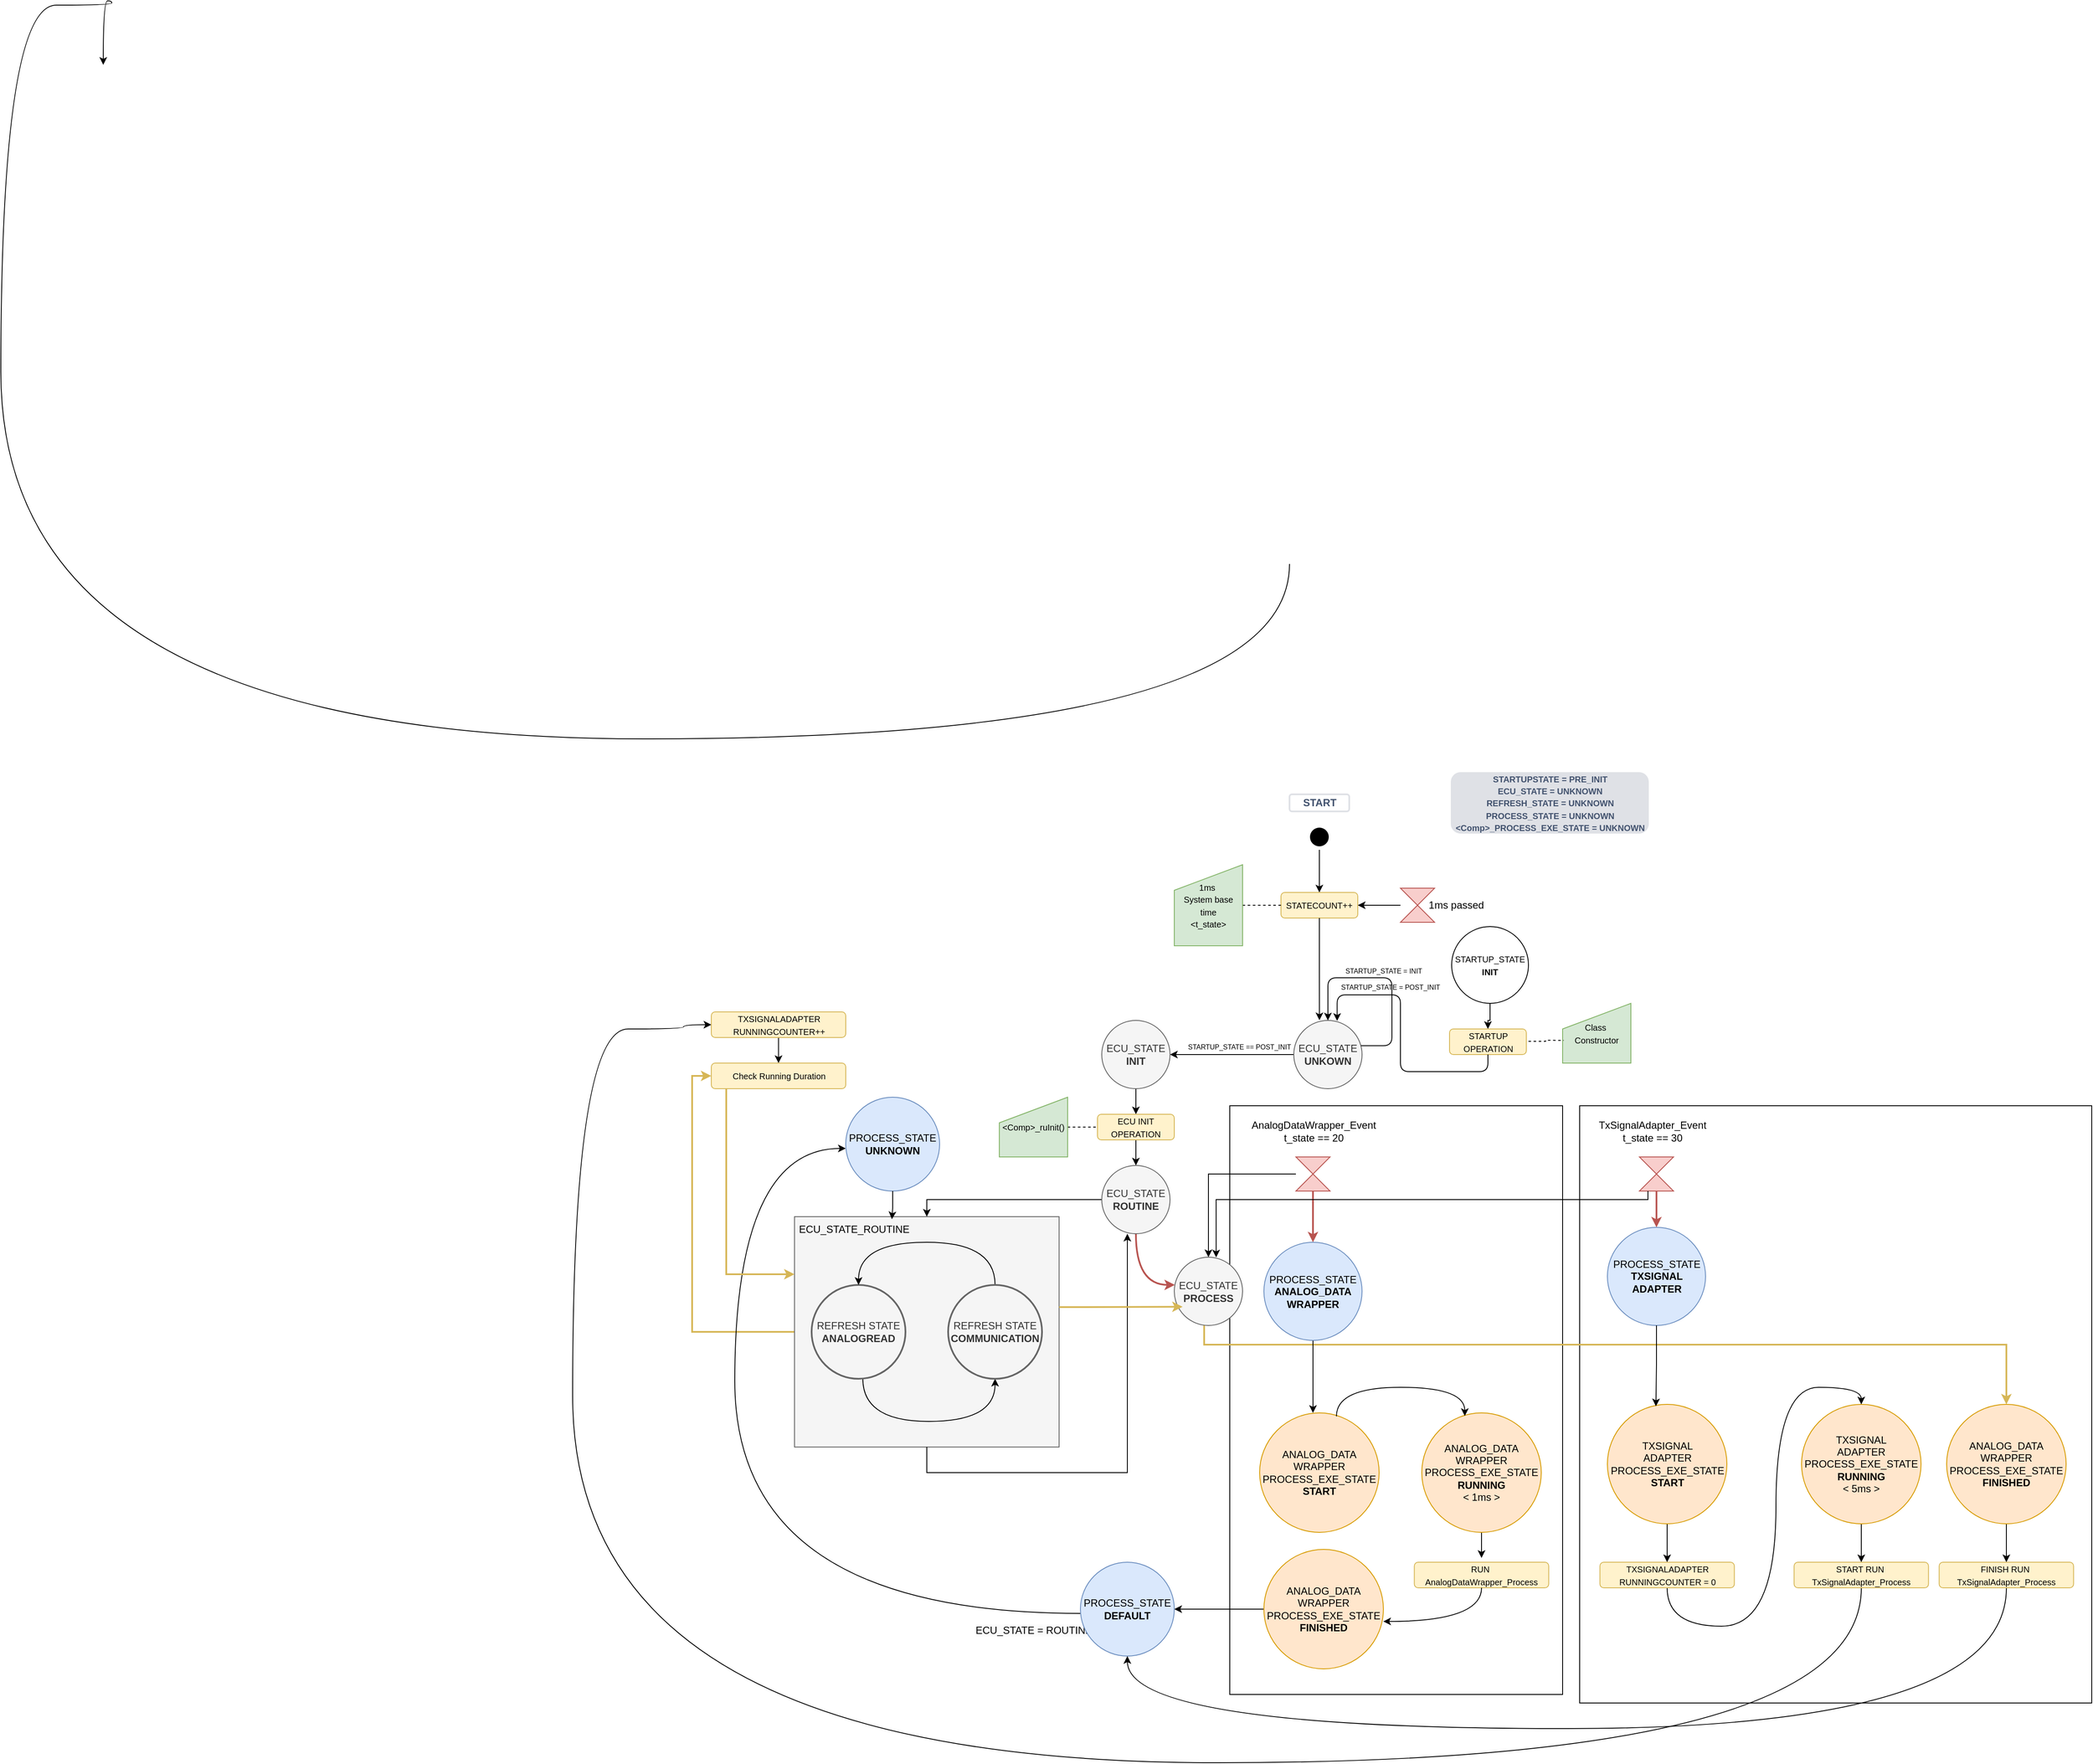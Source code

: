 <mxfile version="26.0.1">
  <diagram name="Page-1" id="58cdce13-f638-feb5-8d6f-7d28b1aa9fa0">
    <mxGraphModel dx="1437" dy="377" grid="1" gridSize="10" guides="1" tooltips="1" connect="1" arrows="1" fold="1" page="1" pageScale="1" pageWidth="1100" pageHeight="850" background="none" math="0" shadow="0">
      <root>
        <mxCell id="0" />
        <mxCell id="1" parent="0" />
        <mxCell id="cggwzekwp-H6lg9BNHcB-132" style="edgeStyle=orthogonalEdgeStyle;rounded=0;orthogonalLoop=1;jettySize=auto;html=1;curved=1;entryX=0;entryY=0.5;entryDx=0;entryDy=0;" parent="1" target="cggwzekwp-H6lg9BNHcB-134" edge="1">
          <mxGeometry relative="1" as="geometry">
            <mxPoint x="-510" y="180" as="targetPoint" />
            <Array as="points">
              <mxPoint x="880" y="970" />
              <mxPoint x="-630" y="970" />
              <mxPoint x="-630" y="110" />
              <mxPoint x="-500" y="110" />
              <mxPoint x="-500" y="105" />
            </Array>
            <mxPoint x="880" y="765" as="sourcePoint" />
          </mxGeometry>
        </mxCell>
        <mxCell id="P8Tkj7V5pEzn8IZNAXqs-1" value="" style="rounded=0;whiteSpace=wrap;html=1;" vertex="1" parent="1">
          <mxGeometry x="1220" y="1400" width="600" height="700" as="geometry" />
        </mxCell>
        <mxCell id="P8Tkj7V5pEzn8IZNAXqs-2" value="" style="rounded=0;whiteSpace=wrap;html=1;" vertex="1" parent="1">
          <mxGeometry x="810" y="1400" width="390" height="690" as="geometry" />
        </mxCell>
        <mxCell id="P8Tkj7V5pEzn8IZNAXqs-3" style="edgeStyle=orthogonalEdgeStyle;rounded=0;orthogonalLoop=1;jettySize=auto;html=1;entryX=0;entryY=0.5;entryDx=0;entryDy=0;fillColor=#fff2cc;strokeColor=#d6b656;strokeWidth=2;" edge="1" parent="1" source="P8Tkj7V5pEzn8IZNAXqs-4" target="P8Tkj7V5pEzn8IZNAXqs-85">
          <mxGeometry relative="1" as="geometry">
            <Array as="points">
              <mxPoint x="180" y="1665" />
              <mxPoint x="180" y="1365" />
            </Array>
          </mxGeometry>
        </mxCell>
        <mxCell id="P8Tkj7V5pEzn8IZNAXqs-4" value="" style="rounded=0;whiteSpace=wrap;html=1;fillColor=#f5f5f5;fontColor=#333333;strokeColor=#666666;" vertex="1" parent="1">
          <mxGeometry x="300" y="1530" width="310" height="270" as="geometry" />
        </mxCell>
        <mxCell id="P8Tkj7V5pEzn8IZNAXqs-5" style="edgeStyle=orthogonalEdgeStyle;rounded=0;orthogonalLoop=1;jettySize=auto;html=1;entryX=0.5;entryY=0;entryDx=0;entryDy=0;" edge="1" parent="1" source="P8Tkj7V5pEzn8IZNAXqs-6" target="P8Tkj7V5pEzn8IZNAXqs-31">
          <mxGeometry relative="1" as="geometry" />
        </mxCell>
        <mxCell id="P8Tkj7V5pEzn8IZNAXqs-6" value="" style="ellipse;html=1;shape=startState;fillColor=#000000;strokeColor=none;" vertex="1" parent="1">
          <mxGeometry x="900" y="1070" width="30" height="30" as="geometry" />
        </mxCell>
        <mxCell id="P8Tkj7V5pEzn8IZNAXqs-7" value="START" style="dashed=0;html=1;rounded=1;strokeColor=#DFE1E6;fontSize=12;align=center;fontStyle=1;strokeWidth=2;fontColor=#42526E" vertex="1" parent="1">
          <mxGeometry x="880" y="1035" width="70" height="20" as="geometry" />
        </mxCell>
        <mxCell id="P8Tkj7V5pEzn8IZNAXqs-8" value="&lt;font style=&quot;font-size: 10px;&quot;&gt;STARTUPSTATE = PRE_INIT&lt;/font&gt;&lt;div&gt;&lt;font style=&quot;font-size: 10px;&quot;&gt;ECU_STATE = UNKNOWN&lt;/font&gt;&lt;/div&gt;&lt;div&gt;&lt;font style=&quot;font-size: 10px;&quot;&gt;REFRESH_STATE = UNKNOWN&lt;/font&gt;&lt;/div&gt;&lt;div&gt;&lt;font style=&quot;font-size: 10px;&quot;&gt;PROCESS_STATE = UNKNOWN&lt;/font&gt;&lt;/div&gt;&lt;div&gt;&lt;font style=&quot;font-size: 10px;&quot;&gt;&amp;lt;Comp&amp;gt;_PROCESS_EXE_STATE = UNKNOWN&lt;/font&gt;&lt;/div&gt;" style="dashed=0;html=1;rounded=1;fillColor=#DFE1E6;strokeColor=#DFE1E6;fontSize=12;align=center;fontStyle=1;strokeWidth=2;fontColor=#42526E" vertex="1" parent="1">
          <mxGeometry x="1070" y="1010" width="230" height="70" as="geometry" />
        </mxCell>
        <mxCell id="P8Tkj7V5pEzn8IZNAXqs-9" style="edgeStyle=orthogonalEdgeStyle;rounded=0;orthogonalLoop=1;jettySize=auto;html=1;" edge="1" parent="1" source="P8Tkj7V5pEzn8IZNAXqs-12" target="P8Tkj7V5pEzn8IZNAXqs-14">
          <mxGeometry relative="1" as="geometry">
            <Array as="points">
              <mxPoint x="870" y="1340" />
              <mxPoint x="870" y="1340" />
            </Array>
          </mxGeometry>
        </mxCell>
        <mxCell id="P8Tkj7V5pEzn8IZNAXqs-10" value="&lt;span style=&quot;color: rgba(0, 0, 0, 0); font-family: monospace; font-size: 0px; text-align: start; background-color: rgb(251, 251, 251);&quot;&gt;%3CmxGraphModel%3E%3Croot%3E%3CmxCell%20id%3D%220%22%2F%3E%3CmxCell%20id%3D%221%22%20parent%3D%220%22%2F%3E%3CmxCell%20id%3D%222%22%20value%3D%22%26lt%3Bfont%20style%3D%26quot%3Bfont-size%3A%208px%3B%26quot%3B%26gt%3BSTARTUP_STATE%20%3D%20POST_INIT%26lt%3B%2Ffont%26gt%3B%22%20style%3D%22edgeLabel%3Bhtml%3D1%3Balign%3Dcenter%3BverticalAlign%3Dmiddle%3Bresizable%3D0%3Bpoints%3D%5B%5D%3B%22%20vertex%3D%221%22%20connectable%3D%220%22%20parent%3D%221%22%3E%3CmxGeometry%20x%3D%22330%22%20y%3D%2260.571%22%20as%3D%22geometry%22%2F%3E%3C%2FmxCell%3E%3C%2Froot%3E%3C%2FmxGraphModel%3E&lt;/span&gt;" style="edgeLabel;html=1;align=center;verticalAlign=middle;resizable=0;points=[];" vertex="1" connectable="0" parent="P8Tkj7V5pEzn8IZNAXqs-9">
          <mxGeometry x="-0.16" y="-1" relative="1" as="geometry">
            <mxPoint as="offset" />
          </mxGeometry>
        </mxCell>
        <mxCell id="P8Tkj7V5pEzn8IZNAXqs-11" value="&lt;span style=&quot;font-size: 8px;&quot;&gt;STARTUP_STATE == POST_INIT&lt;/span&gt;" style="edgeLabel;html=1;align=center;verticalAlign=middle;resizable=0;points=[];" vertex="1" connectable="0" parent="P8Tkj7V5pEzn8IZNAXqs-9">
          <mxGeometry x="-0.342" relative="1" as="geometry">
            <mxPoint x="-17" y="-10" as="offset" />
          </mxGeometry>
        </mxCell>
        <mxCell id="P8Tkj7V5pEzn8IZNAXqs-12" value="ECU_STATE&lt;div&gt;&lt;b&gt;UNKOWN&lt;/b&gt;&lt;/div&gt;" style="ellipse;whiteSpace=wrap;html=1;aspect=fixed;fillColor=#f5f5f5;fontColor=#333333;strokeColor=#666666;" vertex="1" parent="1">
          <mxGeometry x="885" y="1300" width="80" height="80" as="geometry" />
        </mxCell>
        <mxCell id="P8Tkj7V5pEzn8IZNAXqs-13" style="edgeStyle=orthogonalEdgeStyle;rounded=0;orthogonalLoop=1;jettySize=auto;html=1;entryX=0.5;entryY=0;entryDx=0;entryDy=0;" edge="1" parent="1" source="P8Tkj7V5pEzn8IZNAXqs-14" target="P8Tkj7V5pEzn8IZNAXqs-19">
          <mxGeometry relative="1" as="geometry" />
        </mxCell>
        <mxCell id="P8Tkj7V5pEzn8IZNAXqs-14" value="ECU_STATE&lt;div&gt;&lt;b&gt;INIT&lt;/b&gt;&lt;/div&gt;" style="ellipse;whiteSpace=wrap;html=1;aspect=fixed;fillColor=#f5f5f5;fontColor=#333333;strokeColor=#666666;" vertex="1" parent="1">
          <mxGeometry x="660" y="1300" width="80" height="80" as="geometry" />
        </mxCell>
        <mxCell id="P8Tkj7V5pEzn8IZNAXqs-15" style="edgeStyle=orthogonalEdgeStyle;rounded=0;orthogonalLoop=1;jettySize=auto;html=1;entryX=0.5;entryY=0;entryDx=0;entryDy=0;" edge="1" parent="1" source="P8Tkj7V5pEzn8IZNAXqs-16" target="P8Tkj7V5pEzn8IZNAXqs-17">
          <mxGeometry relative="1" as="geometry" />
        </mxCell>
        <mxCell id="P8Tkj7V5pEzn8IZNAXqs-16" value="&lt;font style=&quot;font-size: 10px;&quot;&gt;STARTUP_STATE&lt;/font&gt;&lt;div&gt;&lt;font style=&quot;font-size: 10px;&quot;&gt;&lt;b&gt;INIT&lt;/b&gt;&lt;/font&gt;&lt;/div&gt;" style="ellipse;whiteSpace=wrap;html=1;aspect=fixed;" vertex="1" parent="1">
          <mxGeometry x="1070" y="1190" width="90" height="90" as="geometry" />
        </mxCell>
        <mxCell id="P8Tkj7V5pEzn8IZNAXqs-17" value="&lt;font style=&quot;font-size: 10px;&quot;&gt;STARTUP OPERATION&lt;/font&gt;" style="rounded=1;whiteSpace=wrap;html=1;fillColor=#fff2cc;strokeColor=#d6b656;" vertex="1" parent="1">
          <mxGeometry x="1067.5" y="1310" width="90" height="30" as="geometry" />
        </mxCell>
        <mxCell id="P8Tkj7V5pEzn8IZNAXqs-18" style="edgeStyle=orthogonalEdgeStyle;rounded=0;orthogonalLoop=1;jettySize=auto;html=1;entryX=0.5;entryY=0;entryDx=0;entryDy=0;" edge="1" parent="1" source="P8Tkj7V5pEzn8IZNAXqs-19" target="P8Tkj7V5pEzn8IZNAXqs-26">
          <mxGeometry relative="1" as="geometry" />
        </mxCell>
        <mxCell id="P8Tkj7V5pEzn8IZNAXqs-19" value="&lt;font style=&quot;font-size: 10px;&quot;&gt;ECU INIT&lt;/font&gt;&lt;div&gt;&lt;font style=&quot;font-size: 10px;&quot;&gt;OPERATION&lt;/font&gt;&lt;/div&gt;" style="rounded=1;whiteSpace=wrap;html=1;fillColor=#fff2cc;strokeColor=#d6b656;" vertex="1" parent="1">
          <mxGeometry x="655" y="1410" width="90" height="30" as="geometry" />
        </mxCell>
        <mxCell id="P8Tkj7V5pEzn8IZNAXqs-20" style="edgeStyle=orthogonalEdgeStyle;rounded=1;orthogonalLoop=1;jettySize=auto;html=1;entryX=0.635;entryY=0.007;entryDx=0;entryDy=0;entryPerimeter=0;curved=0;" edge="1" parent="1" source="P8Tkj7V5pEzn8IZNAXqs-17" target="P8Tkj7V5pEzn8IZNAXqs-12">
          <mxGeometry relative="1" as="geometry">
            <Array as="points">
              <mxPoint x="1112" y="1360" />
              <mxPoint x="1010" y="1360" />
              <mxPoint x="1010" y="1270" />
              <mxPoint x="936" y="1270" />
            </Array>
          </mxGeometry>
        </mxCell>
        <mxCell id="P8Tkj7V5pEzn8IZNAXqs-21" value="&lt;font style=&quot;font-size: 8px;&quot;&gt;STARTUP_STATE = POST_INIT&lt;/font&gt;" style="edgeLabel;html=1;align=center;verticalAlign=middle;resizable=0;points=[];" vertex="1" connectable="0" parent="P8Tkj7V5pEzn8IZNAXqs-20">
          <mxGeometry x="-0.54" y="-2" relative="1" as="geometry">
            <mxPoint x="-62" y="-98" as="offset" />
          </mxGeometry>
        </mxCell>
        <mxCell id="P8Tkj7V5pEzn8IZNAXqs-22" style="edgeStyle=orthogonalEdgeStyle;rounded=1;orthogonalLoop=1;jettySize=auto;html=1;curved=0;exitX=0.985;exitY=0.37;exitDx=0;exitDy=0;exitPerimeter=0;entryX=0.5;entryY=0;entryDx=0;entryDy=0;" edge="1" parent="1" source="P8Tkj7V5pEzn8IZNAXqs-12" target="P8Tkj7V5pEzn8IZNAXqs-12">
          <mxGeometry relative="1" as="geometry">
            <Array as="points">
              <mxPoint x="1000" y="1330" />
              <mxPoint x="1000" y="1250" />
              <mxPoint x="925" y="1250" />
            </Array>
          </mxGeometry>
        </mxCell>
        <mxCell id="P8Tkj7V5pEzn8IZNAXqs-23" value="&lt;font style=&quot;font-size: 8px;&quot;&gt;STARTUP_STATE = INIT&lt;/font&gt;" style="edgeLabel;html=1;align=center;verticalAlign=middle;resizable=0;points=[];" vertex="1" connectable="0" parent="P8Tkj7V5pEzn8IZNAXqs-22">
          <mxGeometry x="-0.251" y="2" relative="1" as="geometry">
            <mxPoint x="-8" y="-35" as="offset" />
          </mxGeometry>
        </mxCell>
        <mxCell id="P8Tkj7V5pEzn8IZNAXqs-24" style="edgeStyle=orthogonalEdgeStyle;rounded=0;orthogonalLoop=1;jettySize=auto;html=1;curved=1;fillColor=#f8cecc;strokeColor=#b85450;strokeWidth=2;" edge="1" parent="1" source="P8Tkj7V5pEzn8IZNAXqs-26" target="P8Tkj7V5pEzn8IZNAXqs-43">
          <mxGeometry relative="1" as="geometry">
            <Array as="points">
              <mxPoint x="700" y="1610" />
            </Array>
          </mxGeometry>
        </mxCell>
        <mxCell id="P8Tkj7V5pEzn8IZNAXqs-25" style="edgeStyle=orthogonalEdgeStyle;rounded=0;orthogonalLoop=1;jettySize=auto;html=1;entryX=0.5;entryY=0;entryDx=0;entryDy=0;" edge="1" parent="1" source="P8Tkj7V5pEzn8IZNAXqs-26" target="P8Tkj7V5pEzn8IZNAXqs-4">
          <mxGeometry relative="1" as="geometry" />
        </mxCell>
        <mxCell id="P8Tkj7V5pEzn8IZNAXqs-26" value="ECU_STATE&lt;div&gt;&lt;b&gt;ROUTINE&lt;/b&gt;&lt;/div&gt;" style="ellipse;whiteSpace=wrap;html=1;aspect=fixed;fillColor=#f5f5f5;fontColor=#333333;strokeColor=#666666;" vertex="1" parent="1">
          <mxGeometry x="660" y="1470" width="80" height="80" as="geometry" />
        </mxCell>
        <mxCell id="P8Tkj7V5pEzn8IZNAXqs-27" value="&lt;font style=&quot;font-size: 10px;&quot;&gt;Class&amp;nbsp;&lt;/font&gt;&lt;div&gt;&lt;font style=&quot;font-size: 10px;&quot;&gt;Constructor&lt;/font&gt;&lt;/div&gt;" style="shape=manualInput;whiteSpace=wrap;html=1;fillColor=#d5e8d4;strokeColor=#82b366;" vertex="1" parent="1">
          <mxGeometry x="1200" y="1280" width="80" height="70" as="geometry" />
        </mxCell>
        <mxCell id="P8Tkj7V5pEzn8IZNAXqs-28" style="edgeStyle=orthogonalEdgeStyle;rounded=0;orthogonalLoop=1;jettySize=auto;html=1;entryX=0.016;entryY=0.619;entryDx=0;entryDy=0;entryPerimeter=0;dashed=1;endArrow=none;endFill=0;" edge="1" parent="1" target="P8Tkj7V5pEzn8IZNAXqs-27">
          <mxGeometry relative="1" as="geometry">
            <mxPoint x="1160" y="1324.474" as="sourcePoint" />
            <mxPoint x="1190.24" y="1324.5" as="targetPoint" />
            <Array as="points">
              <mxPoint x="1180" y="1325" />
              <mxPoint x="1180" y="1323" />
            </Array>
          </mxGeometry>
        </mxCell>
        <mxCell id="P8Tkj7V5pEzn8IZNAXqs-29" style="edgeStyle=orthogonalEdgeStyle;rounded=0;orthogonalLoop=1;jettySize=auto;html=1;entryX=0;entryY=0.5;entryDx=0;entryDy=0;dashed=1;endArrow=none;endFill=0;" edge="1" parent="1" source="P8Tkj7V5pEzn8IZNAXqs-30" target="P8Tkj7V5pEzn8IZNAXqs-19">
          <mxGeometry relative="1" as="geometry">
            <Array as="points">
              <mxPoint x="640" y="1425" />
              <mxPoint x="640" y="1425" />
            </Array>
          </mxGeometry>
        </mxCell>
        <mxCell id="P8Tkj7V5pEzn8IZNAXqs-30" value="&lt;span style=&quot;font-size: 10px;&quot;&gt;&amp;lt;Comp&amp;gt;_ruInit()&lt;/span&gt;" style="shape=manualInput;whiteSpace=wrap;html=1;fillColor=#d5e8d4;strokeColor=#82b366;" vertex="1" parent="1">
          <mxGeometry x="540" y="1390" width="80" height="70" as="geometry" />
        </mxCell>
        <mxCell id="P8Tkj7V5pEzn8IZNAXqs-31" value="&lt;span style=&quot;font-size: 10px;&quot;&gt;STATECOUNT++&lt;/span&gt;" style="rounded=1;whiteSpace=wrap;html=1;fillColor=#fff2cc;strokeColor=#d6b656;" vertex="1" parent="1">
          <mxGeometry x="870" y="1150" width="90" height="30" as="geometry" />
        </mxCell>
        <mxCell id="P8Tkj7V5pEzn8IZNAXqs-32" style="edgeStyle=orthogonalEdgeStyle;rounded=0;orthogonalLoop=1;jettySize=auto;html=1;entryX=0.376;entryY=-0.003;entryDx=0;entryDy=0;entryPerimeter=0;" edge="1" parent="1" source="P8Tkj7V5pEzn8IZNAXqs-31" target="P8Tkj7V5pEzn8IZNAXqs-12">
          <mxGeometry relative="1" as="geometry" />
        </mxCell>
        <mxCell id="P8Tkj7V5pEzn8IZNAXqs-33" style="edgeStyle=orthogonalEdgeStyle;rounded=0;orthogonalLoop=1;jettySize=auto;html=1;entryX=0;entryY=0.5;entryDx=0;entryDy=0;endArrow=none;endFill=0;dashed=1;" edge="1" parent="1" source="P8Tkj7V5pEzn8IZNAXqs-34" target="P8Tkj7V5pEzn8IZNAXqs-31">
          <mxGeometry relative="1" as="geometry" />
        </mxCell>
        <mxCell id="P8Tkj7V5pEzn8IZNAXqs-34" value="&lt;span style=&quot;font-size: 10px;&quot;&gt;1ms&amp;nbsp;&lt;/span&gt;&lt;div&gt;&lt;span style=&quot;font-size: 10px;&quot;&gt;System base&lt;/span&gt;&lt;/div&gt;&lt;div&gt;&lt;span style=&quot;font-size: 10px;&quot;&gt;time&lt;br&gt;&amp;lt;t_state&amp;gt;&lt;/span&gt;&lt;/div&gt;" style="shape=manualInput;whiteSpace=wrap;html=1;fillColor=#d5e8d4;strokeColor=#82b366;" vertex="1" parent="1">
          <mxGeometry x="745" y="1117.5" width="80" height="95" as="geometry" />
        </mxCell>
        <mxCell id="P8Tkj7V5pEzn8IZNAXqs-35" style="edgeStyle=orthogonalEdgeStyle;rounded=0;orthogonalLoop=1;jettySize=auto;html=1;entryX=0.5;entryY=0;entryDx=0;entryDy=0;strokeWidth=2;fillColor=#f8cecc;strokeColor=#b85450;" edge="1" parent="1" source="P8Tkj7V5pEzn8IZNAXqs-36" target="P8Tkj7V5pEzn8IZNAXqs-68">
          <mxGeometry relative="1" as="geometry">
            <Array as="points">
              <mxPoint x="1310" y="1520" />
              <mxPoint x="1310" y="1520" />
            </Array>
          </mxGeometry>
        </mxCell>
        <mxCell id="P8Tkj7V5pEzn8IZNAXqs-36" value="" style="shape=collate;html=1;fillColor=#f8cecc;strokeColor=#b85450;" vertex="1" parent="1">
          <mxGeometry x="1290" y="1460" width="40" height="40" as="geometry" />
        </mxCell>
        <mxCell id="P8Tkj7V5pEzn8IZNAXqs-37" value="TxSignalAdapter_Event&lt;div&gt;t_state == 30&lt;/div&gt;" style="text;html=1;align=center;verticalAlign=middle;resizable=0;points=[];autosize=1;strokeColor=none;fillColor=none;" vertex="1" parent="1">
          <mxGeometry x="1230" y="1410" width="150" height="40" as="geometry" />
        </mxCell>
        <mxCell id="P8Tkj7V5pEzn8IZNAXqs-38" style="edgeStyle=orthogonalEdgeStyle;rounded=0;orthogonalLoop=1;jettySize=auto;html=1;entryX=0.5;entryY=0;entryDx=0;entryDy=0;fillColor=#f8cecc;strokeColor=#b85450;strokeWidth=2;" edge="1" parent="1" source="P8Tkj7V5pEzn8IZNAXqs-40" target="P8Tkj7V5pEzn8IZNAXqs-45">
          <mxGeometry relative="1" as="geometry">
            <Array as="points">
              <mxPoint x="908" y="1530" />
              <mxPoint x="908" y="1530" />
            </Array>
          </mxGeometry>
        </mxCell>
        <mxCell id="P8Tkj7V5pEzn8IZNAXqs-39" style="edgeStyle=orthogonalEdgeStyle;rounded=0;orthogonalLoop=1;jettySize=auto;html=1;entryX=0.5;entryY=0;entryDx=0;entryDy=0;" edge="1" parent="1" source="P8Tkj7V5pEzn8IZNAXqs-40" target="P8Tkj7V5pEzn8IZNAXqs-43">
          <mxGeometry relative="1" as="geometry" />
        </mxCell>
        <mxCell id="P8Tkj7V5pEzn8IZNAXqs-40" value="" style="shape=collate;html=1;fillColor=#f8cecc;strokeColor=#b85450;" vertex="1" parent="1">
          <mxGeometry x="887.5" y="1460" width="40" height="40" as="geometry" />
        </mxCell>
        <mxCell id="P8Tkj7V5pEzn8IZNAXqs-41" value="&lt;div&gt;AnalogDataWrapper_Event&lt;/div&gt;t_state == 20" style="text;html=1;align=center;verticalAlign=middle;resizable=0;points=[];autosize=1;strokeColor=none;fillColor=none;" vertex="1" parent="1">
          <mxGeometry x="822.5" y="1410" width="170" height="40" as="geometry" />
        </mxCell>
        <mxCell id="P8Tkj7V5pEzn8IZNAXqs-42" style="edgeStyle=orthogonalEdgeStyle;rounded=0;orthogonalLoop=1;jettySize=auto;html=1;fillColor=#fff2cc;strokeColor=#d6b656;strokeWidth=2;" edge="1" parent="1" source="P8Tkj7V5pEzn8IZNAXqs-43" target="P8Tkj7V5pEzn8IZNAXqs-74">
          <mxGeometry relative="1" as="geometry">
            <Array as="points">
              <mxPoint x="780" y="1680" />
              <mxPoint x="1720" y="1680" />
            </Array>
          </mxGeometry>
        </mxCell>
        <mxCell id="P8Tkj7V5pEzn8IZNAXqs-43" value="ECU_STATE&lt;div&gt;&lt;b&gt;PROCESS&lt;/b&gt;&lt;/div&gt;" style="ellipse;whiteSpace=wrap;html=1;aspect=fixed;fillColor=#f5f5f5;fontColor=#333333;strokeColor=#666666;" vertex="1" parent="1">
          <mxGeometry x="745" y="1577.5" width="80" height="80" as="geometry" />
        </mxCell>
        <mxCell id="P8Tkj7V5pEzn8IZNAXqs-44" style="edgeStyle=orthogonalEdgeStyle;rounded=0;orthogonalLoop=1;jettySize=auto;html=1;entryX=0.5;entryY=0;entryDx=0;entryDy=0;" edge="1" parent="1" source="P8Tkj7V5pEzn8IZNAXqs-45">
          <mxGeometry relative="1" as="geometry">
            <mxPoint x="907.5" y="1760" as="targetPoint" />
          </mxGeometry>
        </mxCell>
        <mxCell id="P8Tkj7V5pEzn8IZNAXqs-45" value="PROCESS_STATE&lt;div&gt;&lt;b&gt;ANALOG_DATA&lt;/b&gt;&lt;/div&gt;&lt;div&gt;&lt;b&gt;WRAPPER&lt;/b&gt;&lt;/div&gt;" style="ellipse;whiteSpace=wrap;html=1;aspect=fixed;fillColor=#dae8fc;strokeColor=#6c8ebf;" vertex="1" parent="1">
          <mxGeometry x="850" y="1560" width="115" height="115" as="geometry" />
        </mxCell>
        <mxCell id="P8Tkj7V5pEzn8IZNAXqs-46" value="ANALOG_DATA&lt;div&gt;WRAPPER&lt;/div&gt;&lt;div&gt;PROCESS_EXE_STATE&lt;div&gt;&lt;b&gt;START&lt;/b&gt;&lt;/div&gt;&lt;/div&gt;" style="ellipse;whiteSpace=wrap;html=1;aspect=fixed;fillColor=#ffe6cc;strokeColor=#d79b00;" vertex="1" parent="1">
          <mxGeometry x="845" y="1760" width="140" height="140" as="geometry" />
        </mxCell>
        <mxCell id="P8Tkj7V5pEzn8IZNAXqs-47" style="edgeStyle=orthogonalEdgeStyle;rounded=0;orthogonalLoop=1;jettySize=auto;html=1;entryX=0.5;entryY=1;entryDx=0;entryDy=0;curved=1;" edge="1" parent="1" source="P8Tkj7V5pEzn8IZNAXqs-48" target="P8Tkj7V5pEzn8IZNAXqs-50">
          <mxGeometry relative="1" as="geometry">
            <Array as="points">
              <mxPoint x="380" y="1770" />
              <mxPoint x="535" y="1770" />
            </Array>
          </mxGeometry>
        </mxCell>
        <mxCell id="P8Tkj7V5pEzn8IZNAXqs-48" value="REFRESH STATE&lt;div&gt;&lt;b&gt;ANALOGREAD&lt;/b&gt;&lt;/div&gt;" style="ellipse;whiteSpace=wrap;html=1;aspect=fixed;fillColor=#f5f5f5;fontColor=#333333;strokeColor=#666666;strokeWidth=2;" vertex="1" parent="1">
          <mxGeometry x="320" y="1610" width="110" height="110" as="geometry" />
        </mxCell>
        <mxCell id="P8Tkj7V5pEzn8IZNAXqs-49" style="edgeStyle=orthogonalEdgeStyle;rounded=0;orthogonalLoop=1;jettySize=auto;html=1;curved=1;" edge="1" parent="1" source="P8Tkj7V5pEzn8IZNAXqs-50" target="P8Tkj7V5pEzn8IZNAXqs-48">
          <mxGeometry relative="1" as="geometry">
            <Array as="points">
              <mxPoint x="535" y="1560" />
              <mxPoint x="375" y="1560" />
            </Array>
          </mxGeometry>
        </mxCell>
        <mxCell id="P8Tkj7V5pEzn8IZNAXqs-50" value="REFRESH STATE&lt;div&gt;&lt;b&gt;COMMUNICATION&lt;/b&gt;&lt;/div&gt;" style="ellipse;whiteSpace=wrap;html=1;aspect=fixed;fillColor=#f5f5f5;fontColor=#333333;strokeColor=#666666;strokeWidth=2;" vertex="1" parent="1">
          <mxGeometry x="480" y="1610" width="110" height="110" as="geometry" />
        </mxCell>
        <mxCell id="P8Tkj7V5pEzn8IZNAXqs-51" style="edgeStyle=orthogonalEdgeStyle;rounded=0;orthogonalLoop=1;jettySize=auto;html=1;entryX=0.375;entryY=1;entryDx=0;entryDy=0;entryPerimeter=0;" edge="1" parent="1" source="P8Tkj7V5pEzn8IZNAXqs-4" target="P8Tkj7V5pEzn8IZNAXqs-26">
          <mxGeometry relative="1" as="geometry">
            <Array as="points">
              <mxPoint x="455" y="1830" />
              <mxPoint x="690" y="1830" />
            </Array>
          </mxGeometry>
        </mxCell>
        <mxCell id="P8Tkj7V5pEzn8IZNAXqs-52" style="edgeStyle=orthogonalEdgeStyle;rounded=0;orthogonalLoop=1;jettySize=auto;html=1;entryX=1;entryY=0.5;entryDx=0;entryDy=0;" edge="1" parent="1" source="P8Tkj7V5pEzn8IZNAXqs-53" target="P8Tkj7V5pEzn8IZNAXqs-31">
          <mxGeometry relative="1" as="geometry" />
        </mxCell>
        <mxCell id="P8Tkj7V5pEzn8IZNAXqs-53" value="" style="shape=collate;html=1;fillColor=#f8cecc;strokeColor=#b85450;" vertex="1" parent="1">
          <mxGeometry x="1010" y="1145" width="40" height="40" as="geometry" />
        </mxCell>
        <mxCell id="P8Tkj7V5pEzn8IZNAXqs-54" value="&lt;div&gt;1ms passed&lt;/div&gt;" style="text;html=1;align=center;verticalAlign=middle;resizable=0;points=[];autosize=1;strokeColor=none;fillColor=none;" vertex="1" parent="1">
          <mxGeometry x="1030" y="1150" width="90" height="30" as="geometry" />
        </mxCell>
        <mxCell id="P8Tkj7V5pEzn8IZNAXqs-55" style="edgeStyle=orthogonalEdgeStyle;rounded=0;orthogonalLoop=1;jettySize=auto;html=1;" edge="1" parent="1" source="P8Tkj7V5pEzn8IZNAXqs-56">
          <mxGeometry relative="1" as="geometry">
            <mxPoint x="1105" y="1930" as="targetPoint" />
          </mxGeometry>
        </mxCell>
        <mxCell id="P8Tkj7V5pEzn8IZNAXqs-56" value="ANALOG_DATA&lt;div&gt;WRAPPER&lt;/div&gt;&lt;div&gt;PROCESS_EXE_STATE&lt;div&gt;&lt;b&gt;RUNNING&lt;/b&gt;&lt;/div&gt;&lt;/div&gt;&lt;div&gt;&amp;lt; 1ms &amp;gt;&lt;/div&gt;" style="ellipse;whiteSpace=wrap;html=1;aspect=fixed;fillColor=#ffe6cc;strokeColor=#d79b00;" vertex="1" parent="1">
          <mxGeometry x="1035" y="1760" width="140" height="140" as="geometry" />
        </mxCell>
        <mxCell id="P8Tkj7V5pEzn8IZNAXqs-57" style="edgeStyle=orthogonalEdgeStyle;rounded=0;orthogonalLoop=1;jettySize=auto;html=1;entryX=0.36;entryY=0.026;entryDx=0;entryDy=0;entryPerimeter=0;curved=1;" edge="1" parent="1" target="P8Tkj7V5pEzn8IZNAXqs-56">
          <mxGeometry relative="1" as="geometry">
            <mxPoint x="935" y="1764" as="sourcePoint" />
            <Array as="points">
              <mxPoint x="935" y="1730" />
              <mxPoint x="1085" y="1730" />
            </Array>
          </mxGeometry>
        </mxCell>
        <mxCell id="P8Tkj7V5pEzn8IZNAXqs-58" style="edgeStyle=orthogonalEdgeStyle;rounded=0;orthogonalLoop=1;jettySize=auto;html=1;entryX=1;entryY=0.5;entryDx=0;entryDy=0;" edge="1" parent="1" source="P8Tkj7V5pEzn8IZNAXqs-59" target="P8Tkj7V5pEzn8IZNAXqs-65">
          <mxGeometry relative="1" as="geometry">
            <mxPoint x="670" y="1990" as="targetPoint" />
          </mxGeometry>
        </mxCell>
        <mxCell id="P8Tkj7V5pEzn8IZNAXqs-59" value="ANALOG_DATA&lt;div&gt;WRAPPER&lt;/div&gt;&lt;div&gt;PROCESS_EXE_STATE&lt;div&gt;&lt;b&gt;FINISHED&lt;/b&gt;&lt;/div&gt;&lt;/div&gt;" style="ellipse;whiteSpace=wrap;html=1;aspect=fixed;fillColor=#ffe6cc;strokeColor=#d79b00;" vertex="1" parent="1">
          <mxGeometry x="850" y="1920" width="140" height="140" as="geometry" />
        </mxCell>
        <mxCell id="P8Tkj7V5pEzn8IZNAXqs-60" value="ECU_STATE_ROUTINE" style="text;html=1;align=center;verticalAlign=middle;whiteSpace=wrap;rounded=0;" vertex="1" parent="1">
          <mxGeometry x="340" y="1530" width="60" height="30" as="geometry" />
        </mxCell>
        <mxCell id="P8Tkj7V5pEzn8IZNAXqs-61" style="edgeStyle=orthogonalEdgeStyle;rounded=0;orthogonalLoop=1;jettySize=auto;html=1;exitX=0.5;exitY=1;exitDx=0;exitDy=0;" edge="1" parent="1" source="P8Tkj7V5pEzn8IZNAXqs-40" target="P8Tkj7V5pEzn8IZNAXqs-40">
          <mxGeometry relative="1" as="geometry" />
        </mxCell>
        <mxCell id="P8Tkj7V5pEzn8IZNAXqs-62" style="edgeStyle=orthogonalEdgeStyle;rounded=0;orthogonalLoop=1;jettySize=auto;html=1;curved=1;" edge="1" parent="1">
          <mxGeometry relative="1" as="geometry">
            <mxPoint x="635.0" y="1994.95" as="sourcePoint" />
            <mxPoint x="360.0" y="1450.003" as="targetPoint" />
            <Array as="points">
              <mxPoint x="230" y="1994.95" />
              <mxPoint x="230" y="1449.95" />
            </Array>
          </mxGeometry>
        </mxCell>
        <mxCell id="P8Tkj7V5pEzn8IZNAXqs-63" value="&lt;span style=&quot;color: rgba(0, 0, 0, 0); font-family: monospace; font-size: 0px; text-align: start; background-color: rgb(251, 251, 251);&quot;&gt;%3CmxGraphModel%3E%3Croot%3E%3CmxCell%20id%3D%220%22%2F%3E%3CmxCell%20id%3D%221%22%20parent%3D%220%22%2F%3E%3CmxCell%20id%3D%222%22%20value%3D%22ECU_STATE_ROUTINE%22%20style%3D%22text%3Bhtml%3D1%3Balign%3Dcenter%3BverticalAlign%3Dmiddle%3BwhiteSpace%3Dwrap%3Brounded%3D0%3B%22%20vertex%3D%221%22%20parent%3D%221%22%3E%3CmxGeometry%20x%3D%22-330%22%20y%3D%22330%22%20width%3D%2260%22%20height%3D%2230%22%20as%3D%22geometry%22%2F%3E%3C%2FmxCell%3E%3C%2Froot%3E%3C%2FmxGraphModel%3E&lt;/span&gt;" style="edgeLabel;html=1;align=center;verticalAlign=middle;resizable=0;points=[];" vertex="1" connectable="0" parent="P8Tkj7V5pEzn8IZNAXqs-62">
          <mxGeometry x="-0.728" y="-13" relative="1" as="geometry">
            <mxPoint as="offset" />
          </mxGeometry>
        </mxCell>
        <mxCell id="P8Tkj7V5pEzn8IZNAXqs-64" value="&lt;span style=&quot;font-size: 12px; text-wrap-mode: wrap; background-color: rgb(251, 251, 251);&quot;&gt;ECU_STATE = ROUTINE&lt;/span&gt;" style="edgeLabel;html=1;align=center;verticalAlign=middle;resizable=0;points=[];" vertex="1" connectable="0" parent="P8Tkj7V5pEzn8IZNAXqs-62">
          <mxGeometry x="-0.841" y="-1" relative="1" as="geometry">
            <mxPoint x="31" y="21" as="offset" />
          </mxGeometry>
        </mxCell>
        <mxCell id="P8Tkj7V5pEzn8IZNAXqs-65" value="PROCESS_STATE&lt;div&gt;&lt;b&gt;DEFAULT&lt;/b&gt;&lt;/div&gt;" style="ellipse;whiteSpace=wrap;html=1;aspect=fixed;fillColor=#dae8fc;strokeColor=#6c8ebf;" vertex="1" parent="1">
          <mxGeometry x="635" y="1935" width="110" height="110" as="geometry" />
        </mxCell>
        <mxCell id="P8Tkj7V5pEzn8IZNAXqs-66" value="PROCESS_STATE&lt;div&gt;&lt;b&gt;UNKNOWN&lt;/b&gt;&lt;/div&gt;" style="ellipse;whiteSpace=wrap;html=1;aspect=fixed;fillColor=#dae8fc;strokeColor=#6c8ebf;" vertex="1" parent="1">
          <mxGeometry x="360" y="1390" width="110" height="110" as="geometry" />
        </mxCell>
        <mxCell id="P8Tkj7V5pEzn8IZNAXqs-67" style="edgeStyle=orthogonalEdgeStyle;rounded=0;orthogonalLoop=1;jettySize=auto;html=1;entryX=0.368;entryY=0.011;entryDx=0;entryDy=0;entryPerimeter=0;" edge="1" parent="1" source="P8Tkj7V5pEzn8IZNAXqs-66" target="P8Tkj7V5pEzn8IZNAXqs-4">
          <mxGeometry relative="1" as="geometry" />
        </mxCell>
        <mxCell id="P8Tkj7V5pEzn8IZNAXqs-68" value="PROCESS_STATE&lt;div&gt;&lt;b&gt;TXSIGNAL&lt;/b&gt;&lt;/div&gt;&lt;div&gt;&lt;b&gt;ADAPTER&lt;/b&gt;&lt;/div&gt;" style="ellipse;whiteSpace=wrap;html=1;aspect=fixed;fillColor=#dae8fc;strokeColor=#6c8ebf;" vertex="1" parent="1">
          <mxGeometry x="1252.5" y="1542.5" width="115" height="115" as="geometry" />
        </mxCell>
        <mxCell id="P8Tkj7V5pEzn8IZNAXqs-69" style="edgeStyle=orthogonalEdgeStyle;rounded=0;orthogonalLoop=1;jettySize=auto;html=1;entryX=0.5;entryY=0;entryDx=0;entryDy=0;" edge="1" parent="1" source="P8Tkj7V5pEzn8IZNAXqs-70" target="P8Tkj7V5pEzn8IZNAXqs-77">
          <mxGeometry relative="1" as="geometry" />
        </mxCell>
        <mxCell id="P8Tkj7V5pEzn8IZNAXqs-70" value="TXSIGNAL&lt;div&gt;ADAPTER&lt;br&gt;&lt;div&gt;PROCESS_EXE_STATE&lt;div&gt;&lt;b&gt;START&lt;/b&gt;&lt;/div&gt;&lt;/div&gt;&lt;/div&gt;" style="ellipse;whiteSpace=wrap;html=1;aspect=fixed;fillColor=#ffe6cc;strokeColor=#d79b00;" vertex="1" parent="1">
          <mxGeometry x="1252.5" y="1750" width="140" height="140" as="geometry" />
        </mxCell>
        <mxCell id="P8Tkj7V5pEzn8IZNAXqs-71" style="edgeStyle=orthogonalEdgeStyle;rounded=0;orthogonalLoop=1;jettySize=auto;html=1;entryX=0.5;entryY=0;entryDx=0;entryDy=0;" edge="1" parent="1" source="P8Tkj7V5pEzn8IZNAXqs-72" target="P8Tkj7V5pEzn8IZNAXqs-81">
          <mxGeometry relative="1" as="geometry" />
        </mxCell>
        <mxCell id="P8Tkj7V5pEzn8IZNAXqs-72" value="TXSIGNAL&lt;div&gt;ADAPTER&lt;/div&gt;&lt;div&gt;PROCESS_EXE_STATE&lt;div&gt;&lt;b&gt;RUNNING&lt;/b&gt;&lt;/div&gt;&lt;/div&gt;&lt;div&gt;&amp;lt; 5ms &amp;gt;&lt;/div&gt;" style="ellipse;whiteSpace=wrap;html=1;aspect=fixed;fillColor=#ffe6cc;strokeColor=#d79b00;" vertex="1" parent="1">
          <mxGeometry x="1480" y="1750" width="140" height="140" as="geometry" />
        </mxCell>
        <mxCell id="P8Tkj7V5pEzn8IZNAXqs-73" style="edgeStyle=orthogonalEdgeStyle;rounded=0;orthogonalLoop=1;jettySize=auto;html=1;entryX=0.5;entryY=0;entryDx=0;entryDy=0;" edge="1" parent="1" source="P8Tkj7V5pEzn8IZNAXqs-74" target="P8Tkj7V5pEzn8IZNAXqs-88">
          <mxGeometry relative="1" as="geometry" />
        </mxCell>
        <mxCell id="P8Tkj7V5pEzn8IZNAXqs-74" value="ANALOG_DATA&lt;div&gt;WRAPPER&lt;/div&gt;&lt;div&gt;PROCESS_EXE_STATE&lt;div&gt;&lt;b&gt;FINISHED&lt;/b&gt;&lt;/div&gt;&lt;/div&gt;" style="ellipse;whiteSpace=wrap;html=1;aspect=fixed;fillColor=#ffe6cc;strokeColor=#d79b00;" vertex="1" parent="1">
          <mxGeometry x="1650" y="1750" width="140" height="140" as="geometry" />
        </mxCell>
        <mxCell id="P8Tkj7V5pEzn8IZNAXqs-75" style="edgeStyle=orthogonalEdgeStyle;rounded=0;orthogonalLoop=1;jettySize=auto;html=1;entryX=0.406;entryY=0.016;entryDx=0;entryDy=0;entryPerimeter=0;" edge="1" parent="1" source="P8Tkj7V5pEzn8IZNAXqs-68" target="P8Tkj7V5pEzn8IZNAXqs-70">
          <mxGeometry relative="1" as="geometry" />
        </mxCell>
        <mxCell id="P8Tkj7V5pEzn8IZNAXqs-76" style="edgeStyle=orthogonalEdgeStyle;rounded=0;orthogonalLoop=1;jettySize=auto;html=1;curved=1;exitX=0.5;exitY=1;exitDx=0;exitDy=0;" edge="1" parent="1" source="P8Tkj7V5pEzn8IZNAXqs-77" target="P8Tkj7V5pEzn8IZNAXqs-72">
          <mxGeometry relative="1" as="geometry">
            <Array as="points">
              <mxPoint x="1323" y="2010" />
              <mxPoint x="1450" y="2010" />
              <mxPoint x="1450" y="1730" />
              <mxPoint x="1550" y="1730" />
            </Array>
          </mxGeometry>
        </mxCell>
        <mxCell id="P8Tkj7V5pEzn8IZNAXqs-77" value="&lt;span style=&quot;font-size: 10px;&quot;&gt;TXSIGNALADAPTER&lt;/span&gt;&lt;div&gt;&lt;span style=&quot;font-size: 10px;&quot;&gt;RUNNINGCOUNTER = 0&lt;/span&gt;&lt;/div&gt;" style="rounded=1;whiteSpace=wrap;html=1;fillColor=#fff2cc;strokeColor=#d6b656;" vertex="1" parent="1">
          <mxGeometry x="1243.75" y="1935" width="157.5" height="30" as="geometry" />
        </mxCell>
        <mxCell id="P8Tkj7V5pEzn8IZNAXqs-78" value="&lt;span style=&quot;font-size: 10px;&quot;&gt;RUN&amp;nbsp;&lt;/span&gt;&lt;div&gt;&lt;span style=&quot;font-size: 10px;&quot;&gt;AnalogDataWrapper_Process&lt;/span&gt;&lt;/div&gt;" style="rounded=1;whiteSpace=wrap;html=1;fillColor=#fff2cc;strokeColor=#d6b656;" vertex="1" parent="1">
          <mxGeometry x="1026.25" y="1935" width="157.5" height="30" as="geometry" />
        </mxCell>
        <mxCell id="P8Tkj7V5pEzn8IZNAXqs-79" style="edgeStyle=orthogonalEdgeStyle;rounded=0;orthogonalLoop=1;jettySize=auto;html=1;entryX=0.999;entryY=0.603;entryDx=0;entryDy=0;entryPerimeter=0;curved=1;" edge="1" parent="1" source="P8Tkj7V5pEzn8IZNAXqs-78" target="P8Tkj7V5pEzn8IZNAXqs-59">
          <mxGeometry relative="1" as="geometry">
            <Array as="points">
              <mxPoint x="1105" y="2004" />
            </Array>
          </mxGeometry>
        </mxCell>
        <mxCell id="P8Tkj7V5pEzn8IZNAXqs-80" style="edgeStyle=orthogonalEdgeStyle;rounded=0;orthogonalLoop=1;jettySize=auto;html=1;curved=1;entryX=0;entryY=0.5;entryDx=0;entryDy=0;" edge="1" parent="1" source="P8Tkj7V5pEzn8IZNAXqs-81" target="P8Tkj7V5pEzn8IZNAXqs-83">
          <mxGeometry relative="1" as="geometry">
            <mxPoint x="160" y="1380" as="targetPoint" />
            <Array as="points">
              <mxPoint x="1550" y="2170" />
              <mxPoint x="40" y="2170" />
              <mxPoint x="40" y="1310" />
              <mxPoint x="170" y="1310" />
              <mxPoint x="170" y="1305" />
            </Array>
          </mxGeometry>
        </mxCell>
        <mxCell id="P8Tkj7V5pEzn8IZNAXqs-81" value="&lt;span style=&quot;font-size: 10px;&quot;&gt;START RUN&amp;nbsp;&lt;/span&gt;&lt;div&gt;&lt;span style=&quot;font-size: 10px;&quot;&gt;TxSignalAdapter_Process&lt;/span&gt;&lt;/div&gt;" style="rounded=1;whiteSpace=wrap;html=1;fillColor=#fff2cc;strokeColor=#d6b656;" vertex="1" parent="1">
          <mxGeometry x="1471.25" y="1935" width="157.5" height="30" as="geometry" />
        </mxCell>
        <mxCell id="P8Tkj7V5pEzn8IZNAXqs-82" style="edgeStyle=orthogonalEdgeStyle;rounded=0;orthogonalLoop=1;jettySize=auto;html=1;entryX=0.5;entryY=0;entryDx=0;entryDy=0;" edge="1" parent="1" source="P8Tkj7V5pEzn8IZNAXqs-83" target="P8Tkj7V5pEzn8IZNAXqs-85">
          <mxGeometry relative="1" as="geometry" />
        </mxCell>
        <mxCell id="P8Tkj7V5pEzn8IZNAXqs-83" value="&lt;span style=&quot;font-size: 10px;&quot;&gt;TXSIGNALADAPTER&lt;/span&gt;&lt;div&gt;&lt;span style=&quot;font-size: 10px;&quot;&gt;RUNNINGCOUNTER++&lt;/span&gt;&lt;/div&gt;" style="rounded=1;whiteSpace=wrap;html=1;fillColor=#fff2cc;strokeColor=#d6b656;" vertex="1" parent="1">
          <mxGeometry x="202.5" y="1290" width="157.5" height="30" as="geometry" />
        </mxCell>
        <mxCell id="P8Tkj7V5pEzn8IZNAXqs-84" style="edgeStyle=orthogonalEdgeStyle;rounded=0;orthogonalLoop=1;jettySize=auto;html=1;entryX=0;entryY=0.25;entryDx=0;entryDy=0;fillColor=#fff2cc;strokeColor=#d6b656;strokeWidth=2;" edge="1" parent="1" source="P8Tkj7V5pEzn8IZNAXqs-85" target="P8Tkj7V5pEzn8IZNAXqs-4">
          <mxGeometry relative="1" as="geometry">
            <Array as="points">
              <mxPoint x="220" y="1598" />
            </Array>
          </mxGeometry>
        </mxCell>
        <mxCell id="P8Tkj7V5pEzn8IZNAXqs-85" value="&lt;span style=&quot;font-size: 10px;&quot;&gt;Check Running Duration&lt;/span&gt;" style="rounded=1;whiteSpace=wrap;html=1;fillColor=#fff2cc;strokeColor=#d6b656;" vertex="1" parent="1">
          <mxGeometry x="202.5" y="1350" width="157.5" height="30" as="geometry" />
        </mxCell>
        <mxCell id="P8Tkj7V5pEzn8IZNAXqs-86" style="edgeStyle=orthogonalEdgeStyle;rounded=0;orthogonalLoop=1;jettySize=auto;html=1;entryX=0.122;entryY=0.726;entryDx=0;entryDy=0;entryPerimeter=0;fillColor=#fff2cc;strokeColor=#d6b656;strokeWidth=2;" edge="1" parent="1" source="P8Tkj7V5pEzn8IZNAXqs-4" target="P8Tkj7V5pEzn8IZNAXqs-43">
          <mxGeometry relative="1" as="geometry">
            <Array as="points">
              <mxPoint x="640" y="1636" />
              <mxPoint x="640" y="1636" />
            </Array>
          </mxGeometry>
        </mxCell>
        <mxCell id="P8Tkj7V5pEzn8IZNAXqs-87" style="edgeStyle=orthogonalEdgeStyle;rounded=0;orthogonalLoop=1;jettySize=auto;html=1;entryX=0.5;entryY=1;entryDx=0;entryDy=0;curved=1;" edge="1" parent="1" source="P8Tkj7V5pEzn8IZNAXqs-88" target="P8Tkj7V5pEzn8IZNAXqs-65">
          <mxGeometry relative="1" as="geometry">
            <Array as="points">
              <mxPoint x="1720" y="2130" />
              <mxPoint x="690" y="2130" />
            </Array>
          </mxGeometry>
        </mxCell>
        <mxCell id="P8Tkj7V5pEzn8IZNAXqs-88" value="&lt;span style=&quot;font-size: 10px;&quot;&gt;FINISH RUN&amp;nbsp;&lt;/span&gt;&lt;div&gt;&lt;span style=&quot;font-size: 10px;&quot;&gt;TxSignalAdapter_Process&lt;/span&gt;&lt;/div&gt;" style="rounded=1;whiteSpace=wrap;html=1;fillColor=#fff2cc;strokeColor=#d6b656;" vertex="1" parent="1">
          <mxGeometry x="1641.25" y="1935" width="157.5" height="30" as="geometry" />
        </mxCell>
        <mxCell id="P8Tkj7V5pEzn8IZNAXqs-89" style="edgeStyle=orthogonalEdgeStyle;rounded=0;orthogonalLoop=1;jettySize=auto;html=1;entryX=0.613;entryY=0.003;entryDx=0;entryDy=0;entryPerimeter=0;" edge="1" parent="1" source="P8Tkj7V5pEzn8IZNAXqs-36" target="P8Tkj7V5pEzn8IZNAXqs-43">
          <mxGeometry relative="1" as="geometry">
            <Array as="points">
              <mxPoint x="1300" y="1510" />
              <mxPoint x="794" y="1510" />
            </Array>
          </mxGeometry>
        </mxCell>
      </root>
    </mxGraphModel>
  </diagram>
</mxfile>
